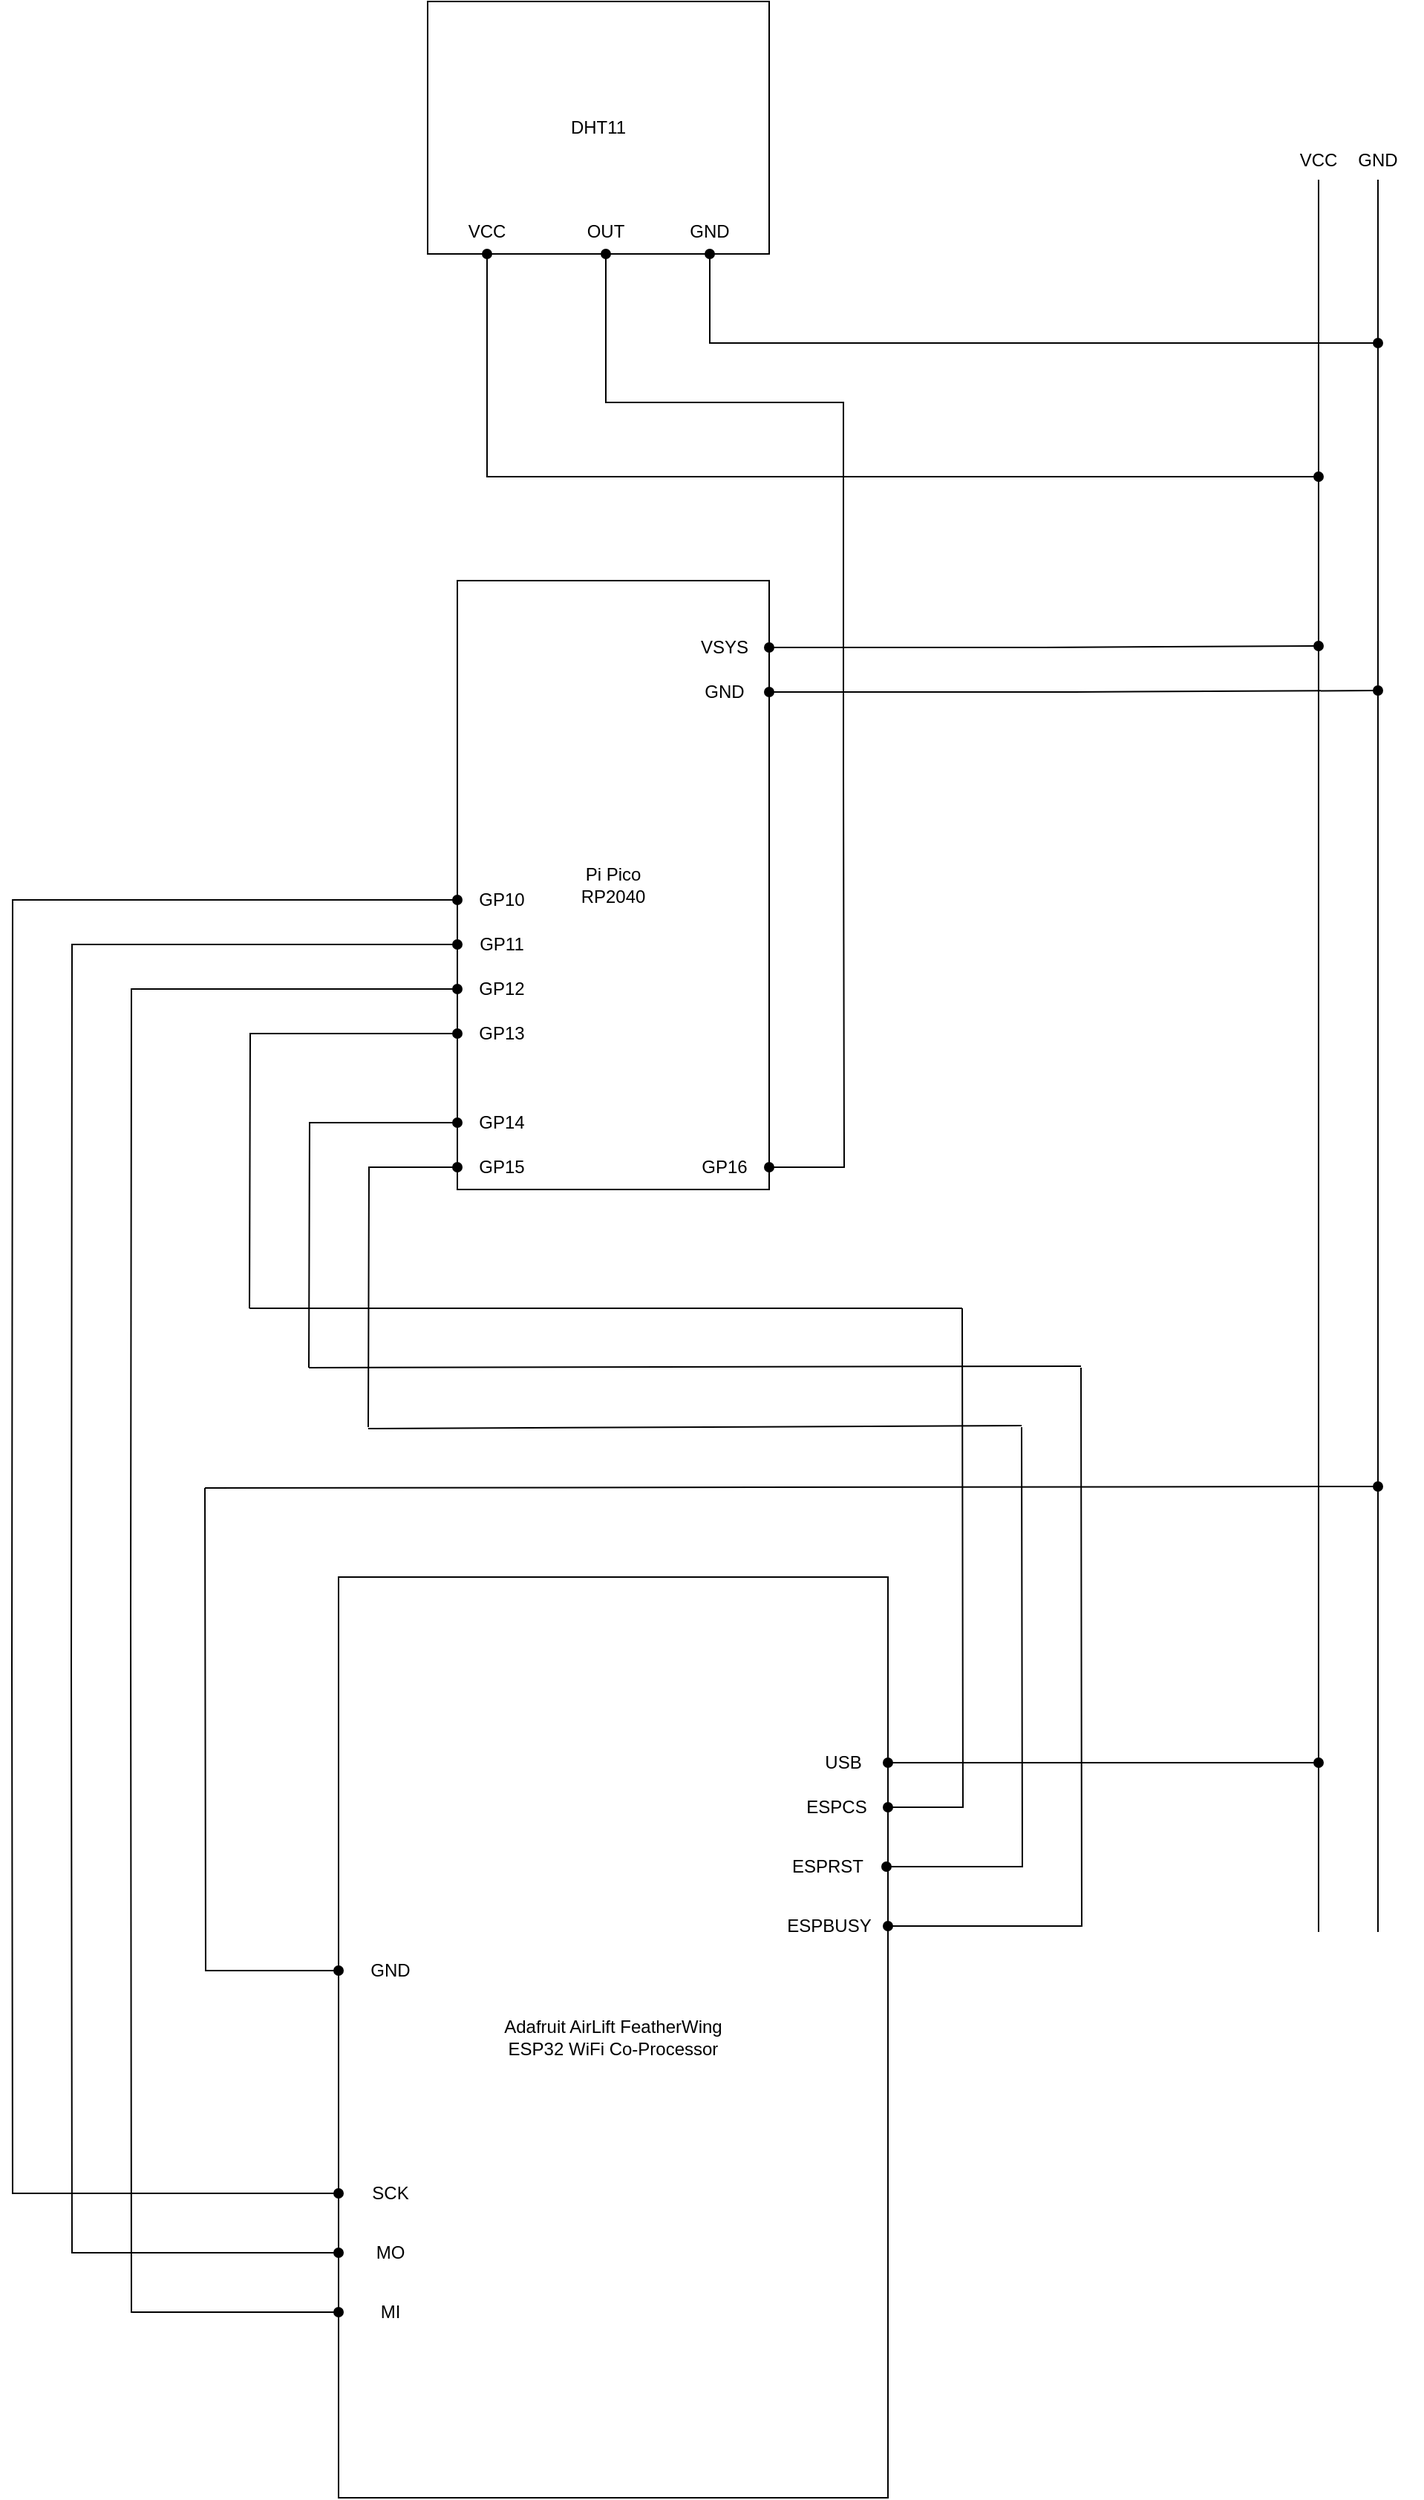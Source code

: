 <mxfile version="18.0.6" type="device"><diagram name="Page-1" id="7e0a89b8-554c-2b80-1dc8-d5c74ca68de4"><mxGraphModel dx="2307" dy="2292" grid="1" gridSize="10" guides="1" tooltips="1" connect="1" arrows="1" fold="1" page="1" pageScale="1" pageWidth="1100" pageHeight="850" background="none" math="0" shadow="0"><root><mxCell id="0"/><mxCell id="1" parent="0"/><mxCell id="zNruTTEhOMfK62uUkQB5-1" value="Pi Pico&lt;br&gt;RP2040" style="rounded=0;whiteSpace=wrap;html=1;" vertex="1" parent="1"><mxGeometry x="580" y="190" width="210" height="410" as="geometry"/></mxCell><mxCell id="zNruTTEhOMfK62uUkQB5-3" value="Adafruit AirLift FeatherWing&lt;br&gt;ESP32 WiFi Co-Processor" style="rounded=0;whiteSpace=wrap;html=1;" vertex="1" parent="1"><mxGeometry x="500" y="861" width="370" height="620" as="geometry"/></mxCell><mxCell id="zNruTTEhOMfK62uUkQB5-49" style="edgeStyle=orthogonalEdgeStyle;rounded=0;orthogonalLoop=1;jettySize=auto;html=1;startArrow=oval;startFill=1;endArrow=oval;endFill=1;" edge="1" parent="1" source="zNruTTEhOMfK62uUkQB5-5"><mxGeometry relative="1" as="geometry"><mxPoint x="1200" y="264" as="targetPoint"/></mxGeometry></mxCell><mxCell id="zNruTTEhOMfK62uUkQB5-5" value="GND" style="text;html=1;strokeColor=none;fillColor=none;align=center;verticalAlign=middle;whiteSpace=wrap;rounded=0;" vertex="1" parent="1"><mxGeometry x="730" y="250" width="60" height="30" as="geometry"/></mxCell><mxCell id="zNruTTEhOMfK62uUkQB5-48" style="edgeStyle=orthogonalEdgeStyle;rounded=0;orthogonalLoop=1;jettySize=auto;html=1;startArrow=oval;startFill=1;endArrow=oval;endFill=1;" edge="1" parent="1" source="zNruTTEhOMfK62uUkQB5-6"><mxGeometry relative="1" as="geometry"><mxPoint x="1160" y="234" as="targetPoint"/></mxGeometry></mxCell><mxCell id="zNruTTEhOMfK62uUkQB5-6" value="VSYS" style="text;html=1;strokeColor=none;fillColor=none;align=center;verticalAlign=middle;whiteSpace=wrap;rounded=0;" vertex="1" parent="1"><mxGeometry x="730" y="220" width="60" height="30" as="geometry"/></mxCell><mxCell id="zNruTTEhOMfK62uUkQB5-70" style="edgeStyle=orthogonalEdgeStyle;rounded=0;orthogonalLoop=1;jettySize=auto;html=1;startArrow=oval;startFill=1;endArrow=none;endFill=0;" edge="1" parent="1" source="zNruTTEhOMfK62uUkQB5-7"><mxGeometry relative="1" as="geometry"><mxPoint x="520" y="760" as="targetPoint"/></mxGeometry></mxCell><mxCell id="zNruTTEhOMfK62uUkQB5-7" value="GP15" style="text;html=1;strokeColor=none;fillColor=none;align=center;verticalAlign=middle;whiteSpace=wrap;rounded=0;" vertex="1" parent="1"><mxGeometry x="580" y="570" width="60" height="30" as="geometry"/></mxCell><mxCell id="zNruTTEhOMfK62uUkQB5-68" style="edgeStyle=orthogonalEdgeStyle;rounded=0;orthogonalLoop=1;jettySize=auto;html=1;startArrow=oval;startFill=1;endArrow=none;endFill=0;" edge="1" parent="1" source="zNruTTEhOMfK62uUkQB5-15"><mxGeometry relative="1" as="geometry"><mxPoint x="480" y="720" as="targetPoint"/></mxGeometry></mxCell><mxCell id="zNruTTEhOMfK62uUkQB5-15" value="GP14" style="text;html=1;strokeColor=none;fillColor=none;align=center;verticalAlign=middle;whiteSpace=wrap;rounded=0;" vertex="1" parent="1"><mxGeometry x="580" y="540" width="60" height="30" as="geometry"/></mxCell><mxCell id="zNruTTEhOMfK62uUkQB5-66" style="edgeStyle=orthogonalEdgeStyle;rounded=0;orthogonalLoop=1;jettySize=auto;html=1;startArrow=oval;startFill=1;endArrow=none;endFill=0;" edge="1" parent="1" source="zNruTTEhOMfK62uUkQB5-16"><mxGeometry relative="1" as="geometry"><mxPoint x="280" y="920" as="targetPoint"/></mxGeometry></mxCell><mxCell id="zNruTTEhOMfK62uUkQB5-16" value="GP10" style="text;html=1;strokeColor=none;fillColor=none;align=center;verticalAlign=middle;whiteSpace=wrap;rounded=0;" vertex="1" parent="1"><mxGeometry x="580" y="390" width="60" height="30" as="geometry"/></mxCell><mxCell id="zNruTTEhOMfK62uUkQB5-65" style="edgeStyle=orthogonalEdgeStyle;rounded=0;orthogonalLoop=1;jettySize=auto;html=1;startArrow=oval;startFill=1;endArrow=none;endFill=0;" edge="1" parent="1" source="zNruTTEhOMfK62uUkQB5-17"><mxGeometry relative="1" as="geometry"><mxPoint x="320" y="920" as="targetPoint"/></mxGeometry></mxCell><mxCell id="zNruTTEhOMfK62uUkQB5-17" value="GP11" style="text;html=1;strokeColor=none;fillColor=none;align=center;verticalAlign=middle;whiteSpace=wrap;rounded=0;" vertex="1" parent="1"><mxGeometry x="580" y="420" width="60" height="30" as="geometry"/></mxCell><mxCell id="zNruTTEhOMfK62uUkQB5-67" style="edgeStyle=orthogonalEdgeStyle;rounded=0;orthogonalLoop=1;jettySize=auto;html=1;startArrow=oval;startFill=1;endArrow=none;endFill=0;" edge="1" parent="1" source="zNruTTEhOMfK62uUkQB5-18"><mxGeometry relative="1" as="geometry"><mxPoint x="360" y="890" as="targetPoint"/></mxGeometry></mxCell><mxCell id="zNruTTEhOMfK62uUkQB5-18" value="GP12" style="text;html=1;strokeColor=none;fillColor=none;align=center;verticalAlign=middle;whiteSpace=wrap;rounded=0;" vertex="1" parent="1"><mxGeometry x="580" y="450" width="60" height="30" as="geometry"/></mxCell><mxCell id="zNruTTEhOMfK62uUkQB5-69" style="edgeStyle=orthogonalEdgeStyle;rounded=0;orthogonalLoop=1;jettySize=auto;html=1;startArrow=oval;startFill=1;endArrow=none;endFill=0;" edge="1" parent="1" source="zNruTTEhOMfK62uUkQB5-19"><mxGeometry relative="1" as="geometry"><mxPoint x="440" y="680" as="targetPoint"/></mxGeometry></mxCell><mxCell id="zNruTTEhOMfK62uUkQB5-19" value="GP13" style="text;html=1;strokeColor=none;fillColor=none;align=center;verticalAlign=middle;whiteSpace=wrap;rounded=0;" vertex="1" parent="1"><mxGeometry x="580" y="480" width="60" height="30" as="geometry"/></mxCell><mxCell id="zNruTTEhOMfK62uUkQB5-52" style="edgeStyle=orthogonalEdgeStyle;rounded=0;orthogonalLoop=1;jettySize=auto;html=1;startArrow=oval;startFill=1;endArrow=none;endFill=0;" edge="1" parent="1" source="zNruTTEhOMfK62uUkQB5-23"><mxGeometry relative="1" as="geometry"><mxPoint x="960" y="760" as="targetPoint"/></mxGeometry></mxCell><mxCell id="zNruTTEhOMfK62uUkQB5-23" value="ESPRST" style="text;html=1;strokeColor=none;fillColor=none;align=center;verticalAlign=middle;whiteSpace=wrap;rounded=0;" vertex="1" parent="1"><mxGeometry x="790" y="1041" width="79" height="30" as="geometry"/></mxCell><mxCell id="zNruTTEhOMfK62uUkQB5-85" style="edgeStyle=orthogonalEdgeStyle;rounded=1;jumpStyle=none;orthogonalLoop=1;jettySize=auto;html=1;startArrow=oval;startFill=1;endArrow=oval;endFill=1;" edge="1" parent="1" source="zNruTTEhOMfK62uUkQB5-24"><mxGeometry relative="1" as="geometry"><mxPoint x="1160" y="986" as="targetPoint"/></mxGeometry></mxCell><mxCell id="zNruTTEhOMfK62uUkQB5-24" value="USB" style="text;html=1;strokeColor=none;fillColor=none;align=center;verticalAlign=middle;whiteSpace=wrap;rounded=0;" vertex="1" parent="1"><mxGeometry x="810" y="971" width="60" height="30" as="geometry"/></mxCell><mxCell id="zNruTTEhOMfK62uUkQB5-51" style="edgeStyle=orthogonalEdgeStyle;rounded=0;orthogonalLoop=1;jettySize=auto;html=1;startArrow=oval;startFill=1;endArrow=none;endFill=0;" edge="1" parent="1" source="zNruTTEhOMfK62uUkQB5-25"><mxGeometry relative="1" as="geometry"><mxPoint x="920" y="680" as="targetPoint"/></mxGeometry></mxCell><mxCell id="zNruTTEhOMfK62uUkQB5-25" value="ESPCS" style="text;html=1;strokeColor=none;fillColor=none;align=center;verticalAlign=middle;whiteSpace=wrap;rounded=0;" vertex="1" parent="1"><mxGeometry x="801" y="1001" width="69" height="30" as="geometry"/></mxCell><mxCell id="zNruTTEhOMfK62uUkQB5-53" style="edgeStyle=orthogonalEdgeStyle;rounded=0;orthogonalLoop=1;jettySize=auto;html=1;startArrow=oval;startFill=1;endArrow=none;endFill=0;" edge="1" parent="1" source="zNruTTEhOMfK62uUkQB5-35"><mxGeometry relative="1" as="geometry"><mxPoint x="1000" y="720" as="targetPoint"/></mxGeometry></mxCell><mxCell id="zNruTTEhOMfK62uUkQB5-35" value="ESPBUSY" style="text;html=1;strokeColor=none;fillColor=none;align=center;verticalAlign=middle;whiteSpace=wrap;rounded=0;" vertex="1" parent="1"><mxGeometry x="791" y="1081" width="79" height="30" as="geometry"/></mxCell><mxCell id="zNruTTEhOMfK62uUkQB5-56" style="edgeStyle=orthogonalEdgeStyle;rounded=0;orthogonalLoop=1;jettySize=auto;html=1;startArrow=oval;startFill=1;endArrow=none;endFill=0;" edge="1" parent="1" source="zNruTTEhOMfK62uUkQB5-41"><mxGeometry relative="1" as="geometry"><mxPoint x="280" y="920" as="targetPoint"/></mxGeometry></mxCell><mxCell id="zNruTTEhOMfK62uUkQB5-41" value="SCK" style="text;html=1;strokeColor=none;fillColor=none;align=center;verticalAlign=middle;whiteSpace=wrap;rounded=0;" vertex="1" parent="1"><mxGeometry x="500" y="1261" width="70" height="30" as="geometry"/></mxCell><mxCell id="zNruTTEhOMfK62uUkQB5-57" style="edgeStyle=orthogonalEdgeStyle;rounded=0;orthogonalLoop=1;jettySize=auto;html=1;startArrow=oval;startFill=1;endArrow=none;endFill=0;" edge="1" parent="1" source="zNruTTEhOMfK62uUkQB5-42"><mxGeometry relative="1" as="geometry"><mxPoint x="320" y="920" as="targetPoint"/></mxGeometry></mxCell><mxCell id="zNruTTEhOMfK62uUkQB5-42" value="MO" style="text;html=1;strokeColor=none;fillColor=none;align=center;verticalAlign=middle;whiteSpace=wrap;rounded=0;" vertex="1" parent="1"><mxGeometry x="500" y="1301" width="70" height="30" as="geometry"/></mxCell><mxCell id="zNruTTEhOMfK62uUkQB5-58" style="edgeStyle=orthogonalEdgeStyle;rounded=0;orthogonalLoop=1;jettySize=auto;html=1;startArrow=oval;startFill=1;endArrow=none;endFill=0;" edge="1" parent="1" source="zNruTTEhOMfK62uUkQB5-43"><mxGeometry relative="1" as="geometry"><mxPoint x="360" y="880" as="targetPoint"/></mxGeometry></mxCell><mxCell id="zNruTTEhOMfK62uUkQB5-43" value="MI" style="text;html=1;strokeColor=none;fillColor=none;align=center;verticalAlign=middle;whiteSpace=wrap;rounded=0;" vertex="1" parent="1"><mxGeometry x="500" y="1341" width="70" height="30" as="geometry"/></mxCell><mxCell id="zNruTTEhOMfK62uUkQB5-61" style="edgeStyle=orthogonalEdgeStyle;rounded=0;orthogonalLoop=1;jettySize=auto;html=1;startArrow=oval;startFill=1;endArrow=none;endFill=0;" edge="1" parent="1" source="zNruTTEhOMfK62uUkQB5-60"><mxGeometry relative="1" as="geometry"><mxPoint x="410" y="801" as="targetPoint"/></mxGeometry></mxCell><mxCell id="zNruTTEhOMfK62uUkQB5-60" value="GND" style="text;html=1;strokeColor=none;fillColor=none;align=center;verticalAlign=middle;whiteSpace=wrap;rounded=0;" vertex="1" parent="1"><mxGeometry x="500" y="1111" width="70" height="30" as="geometry"/></mxCell><mxCell id="zNruTTEhOMfK62uUkQB5-62" value="" style="endArrow=oval;html=1;rounded=0;endFill=1;" edge="1" parent="1"><mxGeometry width="50" height="50" relative="1" as="geometry"><mxPoint x="410" y="801" as="sourcePoint"/><mxPoint x="1200" y="800" as="targetPoint"/></mxGeometry></mxCell><mxCell id="zNruTTEhOMfK62uUkQB5-74" value="" style="endArrow=none;html=1;rounded=0;" edge="1" parent="1"><mxGeometry width="50" height="50" relative="1" as="geometry"><mxPoint x="440" y="680" as="sourcePoint"/><mxPoint x="920" y="680" as="targetPoint"/></mxGeometry></mxCell><mxCell id="zNruTTEhOMfK62uUkQB5-75" value="" style="endArrow=none;html=1;rounded=0;" edge="1" parent="1"><mxGeometry width="50" height="50" relative="1" as="geometry"><mxPoint x="480.0" y="720" as="sourcePoint"/><mxPoint x="1000" y="719" as="targetPoint"/></mxGeometry></mxCell><mxCell id="zNruTTEhOMfK62uUkQB5-76" value="" style="endArrow=none;html=1;rounded=0;" edge="1" parent="1"><mxGeometry width="50" height="50" relative="1" as="geometry"><mxPoint x="520" y="761" as="sourcePoint"/><mxPoint x="960" y="759" as="targetPoint"/></mxGeometry></mxCell><mxCell id="zNruTTEhOMfK62uUkQB5-86" value="DHT11" style="rounded=0;whiteSpace=wrap;html=1;" vertex="1" parent="1"><mxGeometry x="560" y="-200" width="230" height="170" as="geometry"/></mxCell><mxCell id="zNruTTEhOMfK62uUkQB5-92" style="edgeStyle=orthogonalEdgeStyle;rounded=0;jumpStyle=none;orthogonalLoop=1;jettySize=auto;html=1;startArrow=oval;startFill=1;endArrow=oval;endFill=1;" edge="1" parent="1" source="zNruTTEhOMfK62uUkQB5-87"><mxGeometry relative="1" as="geometry"><mxPoint x="1160" y="120" as="targetPoint"/><Array as="points"><mxPoint x="600" y="120"/></Array></mxGeometry></mxCell><mxCell id="zNruTTEhOMfK62uUkQB5-87" value="VCC" style="text;html=1;strokeColor=none;fillColor=none;align=center;verticalAlign=middle;whiteSpace=wrap;rounded=0;" vertex="1" parent="1"><mxGeometry x="570" y="-60" width="60" height="30" as="geometry"/></mxCell><mxCell id="zNruTTEhOMfK62uUkQB5-93" style="edgeStyle=orthogonalEdgeStyle;rounded=0;jumpStyle=none;orthogonalLoop=1;jettySize=auto;html=1;startArrow=oval;startFill=1;endArrow=none;endFill=0;" edge="1" parent="1" source="zNruTTEhOMfK62uUkQB5-88"><mxGeometry relative="1" as="geometry"><mxPoint x="840" y="320" as="targetPoint"/><Array as="points"><mxPoint x="680" y="70"/><mxPoint x="840" y="70"/></Array></mxGeometry></mxCell><mxCell id="zNruTTEhOMfK62uUkQB5-88" value="OUT" style="text;html=1;strokeColor=none;fillColor=none;align=center;verticalAlign=middle;whiteSpace=wrap;rounded=0;" vertex="1" parent="1"><mxGeometry x="650" y="-60" width="60" height="30" as="geometry"/></mxCell><mxCell id="zNruTTEhOMfK62uUkQB5-91" style="edgeStyle=orthogonalEdgeStyle;rounded=0;jumpStyle=none;orthogonalLoop=1;jettySize=auto;html=1;startArrow=oval;startFill=1;endArrow=oval;endFill=1;" edge="1" parent="1" source="zNruTTEhOMfK62uUkQB5-90"><mxGeometry relative="1" as="geometry"><mxPoint x="1200" y="30" as="targetPoint"/><Array as="points"><mxPoint x="750" y="30"/><mxPoint x="1180" y="30"/></Array></mxGeometry></mxCell><mxCell id="zNruTTEhOMfK62uUkQB5-90" value="GND" style="text;html=1;strokeColor=none;fillColor=none;align=center;verticalAlign=middle;whiteSpace=wrap;rounded=0;" vertex="1" parent="1"><mxGeometry x="720" y="-60" width="60" height="30" as="geometry"/></mxCell><mxCell id="zNruTTEhOMfK62uUkQB5-95" style="edgeStyle=orthogonalEdgeStyle;rounded=0;jumpStyle=none;orthogonalLoop=1;jettySize=auto;html=1;startArrow=oval;startFill=1;endArrow=none;endFill=0;" edge="1" parent="1" source="zNruTTEhOMfK62uUkQB5-94"><mxGeometry relative="1" as="geometry"><mxPoint x="840" y="320" as="targetPoint"/></mxGeometry></mxCell><mxCell id="zNruTTEhOMfK62uUkQB5-94" value="GP16" style="text;html=1;strokeColor=none;fillColor=none;align=center;verticalAlign=middle;whiteSpace=wrap;rounded=0;" vertex="1" parent="1"><mxGeometry x="730" y="570" width="60" height="30" as="geometry"/></mxCell><mxCell id="zNruTTEhOMfK62uUkQB5-96" value="" style="endArrow=none;html=1;rounded=0;jumpStyle=none;" edge="1" parent="1"><mxGeometry width="50" height="50" relative="1" as="geometry"><mxPoint x="1160" y="1100" as="sourcePoint"/><mxPoint x="1160" y="-80" as="targetPoint"/></mxGeometry></mxCell><mxCell id="zNruTTEhOMfK62uUkQB5-97" value="" style="endArrow=none;html=1;rounded=0;jumpStyle=none;" edge="1" parent="1"><mxGeometry width="50" height="50" relative="1" as="geometry"><mxPoint x="1200" y="1100.0" as="sourcePoint"/><mxPoint x="1200" y="-80" as="targetPoint"/></mxGeometry></mxCell><mxCell id="zNruTTEhOMfK62uUkQB5-99" value="VCC" style="text;html=1;strokeColor=none;fillColor=none;align=center;verticalAlign=middle;whiteSpace=wrap;rounded=0;" vertex="1" parent="1"><mxGeometry x="1130" y="-108" width="60" height="30" as="geometry"/></mxCell><mxCell id="zNruTTEhOMfK62uUkQB5-100" value="GND" style="text;html=1;strokeColor=none;fillColor=none;align=center;verticalAlign=middle;whiteSpace=wrap;rounded=0;" vertex="1" parent="1"><mxGeometry x="1170" y="-108" width="60" height="30" as="geometry"/></mxCell></root></mxGraphModel></diagram></mxfile>